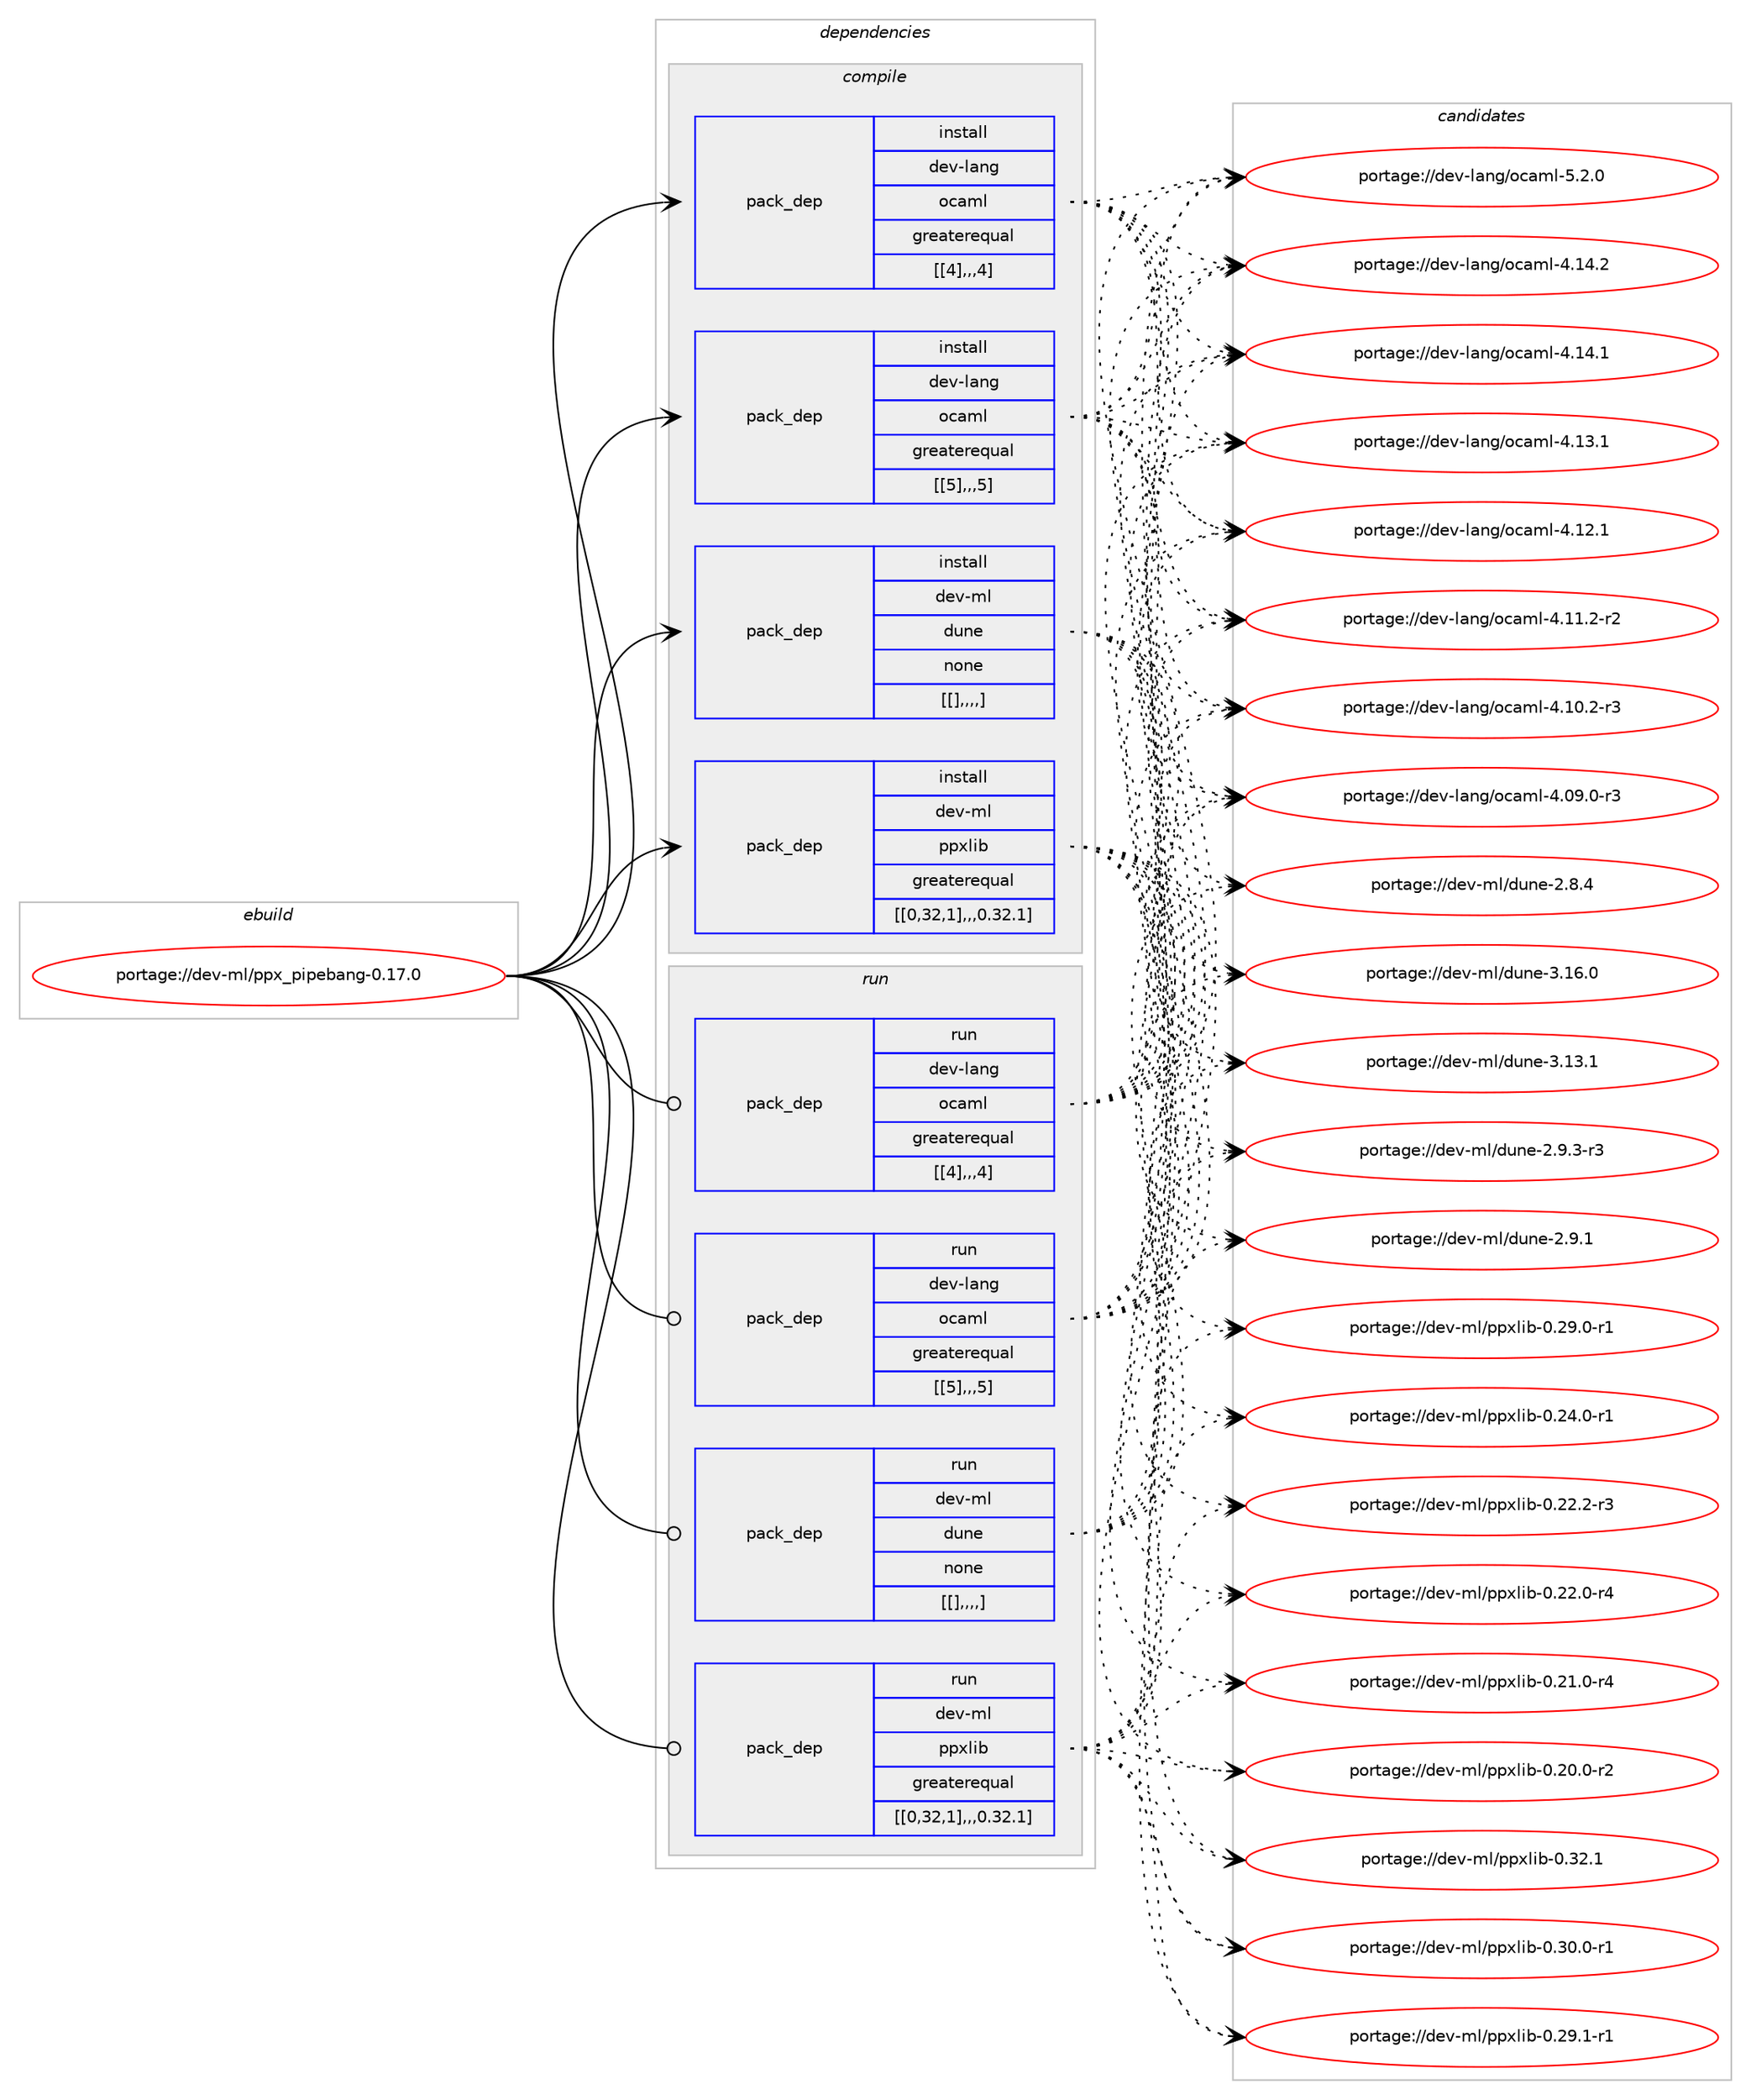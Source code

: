 digraph prolog {

# *************
# Graph options
# *************

newrank=true;
concentrate=true;
compound=true;
graph [rankdir=LR,fontname=Helvetica,fontsize=10,ranksep=1.5];#, ranksep=2.5, nodesep=0.2];
edge  [arrowhead=vee];
node  [fontname=Helvetica,fontsize=10];

# **********
# The ebuild
# **********

subgraph cluster_leftcol {
color=gray;
label=<<i>ebuild</i>>;
id [label="portage://dev-ml/ppx_pipebang-0.17.0", color=red, width=4, href="../dev-ml/ppx_pipebang-0.17.0.svg"];
}

# ****************
# The dependencies
# ****************

subgraph cluster_midcol {
color=gray;
label=<<i>dependencies</i>>;
subgraph cluster_compile {
fillcolor="#eeeeee";
style=filled;
label=<<i>compile</i>>;
subgraph pack93242 {
dependency125185 [label=<<TABLE BORDER="0" CELLBORDER="1" CELLSPACING="0" CELLPADDING="4" WIDTH="220"><TR><TD ROWSPAN="6" CELLPADDING="30">pack_dep</TD></TR><TR><TD WIDTH="110">install</TD></TR><TR><TD>dev-lang</TD></TR><TR><TD>ocaml</TD></TR><TR><TD>greaterequal</TD></TR><TR><TD>[[4],,,4]</TD></TR></TABLE>>, shape=none, color=blue];
}
id:e -> dependency125185:w [weight=20,style="solid",arrowhead="vee"];
subgraph pack93243 {
dependency125186 [label=<<TABLE BORDER="0" CELLBORDER="1" CELLSPACING="0" CELLPADDING="4" WIDTH="220"><TR><TD ROWSPAN="6" CELLPADDING="30">pack_dep</TD></TR><TR><TD WIDTH="110">install</TD></TR><TR><TD>dev-lang</TD></TR><TR><TD>ocaml</TD></TR><TR><TD>greaterequal</TD></TR><TR><TD>[[5],,,5]</TD></TR></TABLE>>, shape=none, color=blue];
}
id:e -> dependency125186:w [weight=20,style="solid",arrowhead="vee"];
subgraph pack93244 {
dependency125187 [label=<<TABLE BORDER="0" CELLBORDER="1" CELLSPACING="0" CELLPADDING="4" WIDTH="220"><TR><TD ROWSPAN="6" CELLPADDING="30">pack_dep</TD></TR><TR><TD WIDTH="110">install</TD></TR><TR><TD>dev-ml</TD></TR><TR><TD>dune</TD></TR><TR><TD>none</TD></TR><TR><TD>[[],,,,]</TD></TR></TABLE>>, shape=none, color=blue];
}
id:e -> dependency125187:w [weight=20,style="solid",arrowhead="vee"];
subgraph pack93245 {
dependency125188 [label=<<TABLE BORDER="0" CELLBORDER="1" CELLSPACING="0" CELLPADDING="4" WIDTH="220"><TR><TD ROWSPAN="6" CELLPADDING="30">pack_dep</TD></TR><TR><TD WIDTH="110">install</TD></TR><TR><TD>dev-ml</TD></TR><TR><TD>ppxlib</TD></TR><TR><TD>greaterequal</TD></TR><TR><TD>[[0,32,1],,,0.32.1]</TD></TR></TABLE>>, shape=none, color=blue];
}
id:e -> dependency125188:w [weight=20,style="solid",arrowhead="vee"];
}
subgraph cluster_compileandrun {
fillcolor="#eeeeee";
style=filled;
label=<<i>compile and run</i>>;
}
subgraph cluster_run {
fillcolor="#eeeeee";
style=filled;
label=<<i>run</i>>;
subgraph pack93246 {
dependency125189 [label=<<TABLE BORDER="0" CELLBORDER="1" CELLSPACING="0" CELLPADDING="4" WIDTH="220"><TR><TD ROWSPAN="6" CELLPADDING="30">pack_dep</TD></TR><TR><TD WIDTH="110">run</TD></TR><TR><TD>dev-lang</TD></TR><TR><TD>ocaml</TD></TR><TR><TD>greaterequal</TD></TR><TR><TD>[[4],,,4]</TD></TR></TABLE>>, shape=none, color=blue];
}
id:e -> dependency125189:w [weight=20,style="solid",arrowhead="odot"];
subgraph pack93247 {
dependency125190 [label=<<TABLE BORDER="0" CELLBORDER="1" CELLSPACING="0" CELLPADDING="4" WIDTH="220"><TR><TD ROWSPAN="6" CELLPADDING="30">pack_dep</TD></TR><TR><TD WIDTH="110">run</TD></TR><TR><TD>dev-lang</TD></TR><TR><TD>ocaml</TD></TR><TR><TD>greaterequal</TD></TR><TR><TD>[[5],,,5]</TD></TR></TABLE>>, shape=none, color=blue];
}
id:e -> dependency125190:w [weight=20,style="solid",arrowhead="odot"];
subgraph pack93248 {
dependency125191 [label=<<TABLE BORDER="0" CELLBORDER="1" CELLSPACING="0" CELLPADDING="4" WIDTH="220"><TR><TD ROWSPAN="6" CELLPADDING="30">pack_dep</TD></TR><TR><TD WIDTH="110">run</TD></TR><TR><TD>dev-ml</TD></TR><TR><TD>dune</TD></TR><TR><TD>none</TD></TR><TR><TD>[[],,,,]</TD></TR></TABLE>>, shape=none, color=blue];
}
id:e -> dependency125191:w [weight=20,style="solid",arrowhead="odot"];
subgraph pack93249 {
dependency125192 [label=<<TABLE BORDER="0" CELLBORDER="1" CELLSPACING="0" CELLPADDING="4" WIDTH="220"><TR><TD ROWSPAN="6" CELLPADDING="30">pack_dep</TD></TR><TR><TD WIDTH="110">run</TD></TR><TR><TD>dev-ml</TD></TR><TR><TD>ppxlib</TD></TR><TR><TD>greaterequal</TD></TR><TR><TD>[[0,32,1],,,0.32.1]</TD></TR></TABLE>>, shape=none, color=blue];
}
id:e -> dependency125192:w [weight=20,style="solid",arrowhead="odot"];
}
}

# **************
# The candidates
# **************

subgraph cluster_choices {
rank=same;
color=gray;
label=<<i>candidates</i>>;

subgraph choice93242 {
color=black;
nodesep=1;
choice1001011184510897110103471119997109108455346504648 [label="portage://dev-lang/ocaml-5.2.0", color=red, width=4,href="../dev-lang/ocaml-5.2.0.svg"];
choice100101118451089711010347111999710910845524649524650 [label="portage://dev-lang/ocaml-4.14.2", color=red, width=4,href="../dev-lang/ocaml-4.14.2.svg"];
choice100101118451089711010347111999710910845524649524649 [label="portage://dev-lang/ocaml-4.14.1", color=red, width=4,href="../dev-lang/ocaml-4.14.1.svg"];
choice100101118451089711010347111999710910845524649514649 [label="portage://dev-lang/ocaml-4.13.1", color=red, width=4,href="../dev-lang/ocaml-4.13.1.svg"];
choice100101118451089711010347111999710910845524649504649 [label="portage://dev-lang/ocaml-4.12.1", color=red, width=4,href="../dev-lang/ocaml-4.12.1.svg"];
choice1001011184510897110103471119997109108455246494946504511450 [label="portage://dev-lang/ocaml-4.11.2-r2", color=red, width=4,href="../dev-lang/ocaml-4.11.2-r2.svg"];
choice1001011184510897110103471119997109108455246494846504511451 [label="portage://dev-lang/ocaml-4.10.2-r3", color=red, width=4,href="../dev-lang/ocaml-4.10.2-r3.svg"];
choice1001011184510897110103471119997109108455246485746484511451 [label="portage://dev-lang/ocaml-4.09.0-r3", color=red, width=4,href="../dev-lang/ocaml-4.09.0-r3.svg"];
dependency125185:e -> choice1001011184510897110103471119997109108455346504648:w [style=dotted,weight="100"];
dependency125185:e -> choice100101118451089711010347111999710910845524649524650:w [style=dotted,weight="100"];
dependency125185:e -> choice100101118451089711010347111999710910845524649524649:w [style=dotted,weight="100"];
dependency125185:e -> choice100101118451089711010347111999710910845524649514649:w [style=dotted,weight="100"];
dependency125185:e -> choice100101118451089711010347111999710910845524649504649:w [style=dotted,weight="100"];
dependency125185:e -> choice1001011184510897110103471119997109108455246494946504511450:w [style=dotted,weight="100"];
dependency125185:e -> choice1001011184510897110103471119997109108455246494846504511451:w [style=dotted,weight="100"];
dependency125185:e -> choice1001011184510897110103471119997109108455246485746484511451:w [style=dotted,weight="100"];
}
subgraph choice93243 {
color=black;
nodesep=1;
choice1001011184510897110103471119997109108455346504648 [label="portage://dev-lang/ocaml-5.2.0", color=red, width=4,href="../dev-lang/ocaml-5.2.0.svg"];
choice100101118451089711010347111999710910845524649524650 [label="portage://dev-lang/ocaml-4.14.2", color=red, width=4,href="../dev-lang/ocaml-4.14.2.svg"];
choice100101118451089711010347111999710910845524649524649 [label="portage://dev-lang/ocaml-4.14.1", color=red, width=4,href="../dev-lang/ocaml-4.14.1.svg"];
choice100101118451089711010347111999710910845524649514649 [label="portage://dev-lang/ocaml-4.13.1", color=red, width=4,href="../dev-lang/ocaml-4.13.1.svg"];
choice100101118451089711010347111999710910845524649504649 [label="portage://dev-lang/ocaml-4.12.1", color=red, width=4,href="../dev-lang/ocaml-4.12.1.svg"];
choice1001011184510897110103471119997109108455246494946504511450 [label="portage://dev-lang/ocaml-4.11.2-r2", color=red, width=4,href="../dev-lang/ocaml-4.11.2-r2.svg"];
choice1001011184510897110103471119997109108455246494846504511451 [label="portage://dev-lang/ocaml-4.10.2-r3", color=red, width=4,href="../dev-lang/ocaml-4.10.2-r3.svg"];
choice1001011184510897110103471119997109108455246485746484511451 [label="portage://dev-lang/ocaml-4.09.0-r3", color=red, width=4,href="../dev-lang/ocaml-4.09.0-r3.svg"];
dependency125186:e -> choice1001011184510897110103471119997109108455346504648:w [style=dotted,weight="100"];
dependency125186:e -> choice100101118451089711010347111999710910845524649524650:w [style=dotted,weight="100"];
dependency125186:e -> choice100101118451089711010347111999710910845524649524649:w [style=dotted,weight="100"];
dependency125186:e -> choice100101118451089711010347111999710910845524649514649:w [style=dotted,weight="100"];
dependency125186:e -> choice100101118451089711010347111999710910845524649504649:w [style=dotted,weight="100"];
dependency125186:e -> choice1001011184510897110103471119997109108455246494946504511450:w [style=dotted,weight="100"];
dependency125186:e -> choice1001011184510897110103471119997109108455246494846504511451:w [style=dotted,weight="100"];
dependency125186:e -> choice1001011184510897110103471119997109108455246485746484511451:w [style=dotted,weight="100"];
}
subgraph choice93244 {
color=black;
nodesep=1;
choice100101118451091084710011711010145514649544648 [label="portage://dev-ml/dune-3.16.0", color=red, width=4,href="../dev-ml/dune-3.16.0.svg"];
choice100101118451091084710011711010145514649514649 [label="portage://dev-ml/dune-3.13.1", color=red, width=4,href="../dev-ml/dune-3.13.1.svg"];
choice10010111845109108471001171101014550465746514511451 [label="portage://dev-ml/dune-2.9.3-r3", color=red, width=4,href="../dev-ml/dune-2.9.3-r3.svg"];
choice1001011184510910847100117110101455046574649 [label="portage://dev-ml/dune-2.9.1", color=red, width=4,href="../dev-ml/dune-2.9.1.svg"];
choice1001011184510910847100117110101455046564652 [label="portage://dev-ml/dune-2.8.4", color=red, width=4,href="../dev-ml/dune-2.8.4.svg"];
dependency125187:e -> choice100101118451091084710011711010145514649544648:w [style=dotted,weight="100"];
dependency125187:e -> choice100101118451091084710011711010145514649514649:w [style=dotted,weight="100"];
dependency125187:e -> choice10010111845109108471001171101014550465746514511451:w [style=dotted,weight="100"];
dependency125187:e -> choice1001011184510910847100117110101455046574649:w [style=dotted,weight="100"];
dependency125187:e -> choice1001011184510910847100117110101455046564652:w [style=dotted,weight="100"];
}
subgraph choice93245 {
color=black;
nodesep=1;
choice10010111845109108471121121201081059845484651504649 [label="portage://dev-ml/ppxlib-0.32.1", color=red, width=4,href="../dev-ml/ppxlib-0.32.1.svg"];
choice100101118451091084711211212010810598454846514846484511449 [label="portage://dev-ml/ppxlib-0.30.0-r1", color=red, width=4,href="../dev-ml/ppxlib-0.30.0-r1.svg"];
choice100101118451091084711211212010810598454846505746494511449 [label="portage://dev-ml/ppxlib-0.29.1-r1", color=red, width=4,href="../dev-ml/ppxlib-0.29.1-r1.svg"];
choice100101118451091084711211212010810598454846505746484511449 [label="portage://dev-ml/ppxlib-0.29.0-r1", color=red, width=4,href="../dev-ml/ppxlib-0.29.0-r1.svg"];
choice100101118451091084711211212010810598454846505246484511449 [label="portage://dev-ml/ppxlib-0.24.0-r1", color=red, width=4,href="../dev-ml/ppxlib-0.24.0-r1.svg"];
choice100101118451091084711211212010810598454846505046504511451 [label="portage://dev-ml/ppxlib-0.22.2-r3", color=red, width=4,href="../dev-ml/ppxlib-0.22.2-r3.svg"];
choice100101118451091084711211212010810598454846505046484511452 [label="portage://dev-ml/ppxlib-0.22.0-r4", color=red, width=4,href="../dev-ml/ppxlib-0.22.0-r4.svg"];
choice100101118451091084711211212010810598454846504946484511452 [label="portage://dev-ml/ppxlib-0.21.0-r4", color=red, width=4,href="../dev-ml/ppxlib-0.21.0-r4.svg"];
choice100101118451091084711211212010810598454846504846484511450 [label="portage://dev-ml/ppxlib-0.20.0-r2", color=red, width=4,href="../dev-ml/ppxlib-0.20.0-r2.svg"];
dependency125188:e -> choice10010111845109108471121121201081059845484651504649:w [style=dotted,weight="100"];
dependency125188:e -> choice100101118451091084711211212010810598454846514846484511449:w [style=dotted,weight="100"];
dependency125188:e -> choice100101118451091084711211212010810598454846505746494511449:w [style=dotted,weight="100"];
dependency125188:e -> choice100101118451091084711211212010810598454846505746484511449:w [style=dotted,weight="100"];
dependency125188:e -> choice100101118451091084711211212010810598454846505246484511449:w [style=dotted,weight="100"];
dependency125188:e -> choice100101118451091084711211212010810598454846505046504511451:w [style=dotted,weight="100"];
dependency125188:e -> choice100101118451091084711211212010810598454846505046484511452:w [style=dotted,weight="100"];
dependency125188:e -> choice100101118451091084711211212010810598454846504946484511452:w [style=dotted,weight="100"];
dependency125188:e -> choice100101118451091084711211212010810598454846504846484511450:w [style=dotted,weight="100"];
}
subgraph choice93246 {
color=black;
nodesep=1;
choice1001011184510897110103471119997109108455346504648 [label="portage://dev-lang/ocaml-5.2.0", color=red, width=4,href="../dev-lang/ocaml-5.2.0.svg"];
choice100101118451089711010347111999710910845524649524650 [label="portage://dev-lang/ocaml-4.14.2", color=red, width=4,href="../dev-lang/ocaml-4.14.2.svg"];
choice100101118451089711010347111999710910845524649524649 [label="portage://dev-lang/ocaml-4.14.1", color=red, width=4,href="../dev-lang/ocaml-4.14.1.svg"];
choice100101118451089711010347111999710910845524649514649 [label="portage://dev-lang/ocaml-4.13.1", color=red, width=4,href="../dev-lang/ocaml-4.13.1.svg"];
choice100101118451089711010347111999710910845524649504649 [label="portage://dev-lang/ocaml-4.12.1", color=red, width=4,href="../dev-lang/ocaml-4.12.1.svg"];
choice1001011184510897110103471119997109108455246494946504511450 [label="portage://dev-lang/ocaml-4.11.2-r2", color=red, width=4,href="../dev-lang/ocaml-4.11.2-r2.svg"];
choice1001011184510897110103471119997109108455246494846504511451 [label="portage://dev-lang/ocaml-4.10.2-r3", color=red, width=4,href="../dev-lang/ocaml-4.10.2-r3.svg"];
choice1001011184510897110103471119997109108455246485746484511451 [label="portage://dev-lang/ocaml-4.09.0-r3", color=red, width=4,href="../dev-lang/ocaml-4.09.0-r3.svg"];
dependency125189:e -> choice1001011184510897110103471119997109108455346504648:w [style=dotted,weight="100"];
dependency125189:e -> choice100101118451089711010347111999710910845524649524650:w [style=dotted,weight="100"];
dependency125189:e -> choice100101118451089711010347111999710910845524649524649:w [style=dotted,weight="100"];
dependency125189:e -> choice100101118451089711010347111999710910845524649514649:w [style=dotted,weight="100"];
dependency125189:e -> choice100101118451089711010347111999710910845524649504649:w [style=dotted,weight="100"];
dependency125189:e -> choice1001011184510897110103471119997109108455246494946504511450:w [style=dotted,weight="100"];
dependency125189:e -> choice1001011184510897110103471119997109108455246494846504511451:w [style=dotted,weight="100"];
dependency125189:e -> choice1001011184510897110103471119997109108455246485746484511451:w [style=dotted,weight="100"];
}
subgraph choice93247 {
color=black;
nodesep=1;
choice1001011184510897110103471119997109108455346504648 [label="portage://dev-lang/ocaml-5.2.0", color=red, width=4,href="../dev-lang/ocaml-5.2.0.svg"];
choice100101118451089711010347111999710910845524649524650 [label="portage://dev-lang/ocaml-4.14.2", color=red, width=4,href="../dev-lang/ocaml-4.14.2.svg"];
choice100101118451089711010347111999710910845524649524649 [label="portage://dev-lang/ocaml-4.14.1", color=red, width=4,href="../dev-lang/ocaml-4.14.1.svg"];
choice100101118451089711010347111999710910845524649514649 [label="portage://dev-lang/ocaml-4.13.1", color=red, width=4,href="../dev-lang/ocaml-4.13.1.svg"];
choice100101118451089711010347111999710910845524649504649 [label="portage://dev-lang/ocaml-4.12.1", color=red, width=4,href="../dev-lang/ocaml-4.12.1.svg"];
choice1001011184510897110103471119997109108455246494946504511450 [label="portage://dev-lang/ocaml-4.11.2-r2", color=red, width=4,href="../dev-lang/ocaml-4.11.2-r2.svg"];
choice1001011184510897110103471119997109108455246494846504511451 [label="portage://dev-lang/ocaml-4.10.2-r3", color=red, width=4,href="../dev-lang/ocaml-4.10.2-r3.svg"];
choice1001011184510897110103471119997109108455246485746484511451 [label="portage://dev-lang/ocaml-4.09.0-r3", color=red, width=4,href="../dev-lang/ocaml-4.09.0-r3.svg"];
dependency125190:e -> choice1001011184510897110103471119997109108455346504648:w [style=dotted,weight="100"];
dependency125190:e -> choice100101118451089711010347111999710910845524649524650:w [style=dotted,weight="100"];
dependency125190:e -> choice100101118451089711010347111999710910845524649524649:w [style=dotted,weight="100"];
dependency125190:e -> choice100101118451089711010347111999710910845524649514649:w [style=dotted,weight="100"];
dependency125190:e -> choice100101118451089711010347111999710910845524649504649:w [style=dotted,weight="100"];
dependency125190:e -> choice1001011184510897110103471119997109108455246494946504511450:w [style=dotted,weight="100"];
dependency125190:e -> choice1001011184510897110103471119997109108455246494846504511451:w [style=dotted,weight="100"];
dependency125190:e -> choice1001011184510897110103471119997109108455246485746484511451:w [style=dotted,weight="100"];
}
subgraph choice93248 {
color=black;
nodesep=1;
choice100101118451091084710011711010145514649544648 [label="portage://dev-ml/dune-3.16.0", color=red, width=4,href="../dev-ml/dune-3.16.0.svg"];
choice100101118451091084710011711010145514649514649 [label="portage://dev-ml/dune-3.13.1", color=red, width=4,href="../dev-ml/dune-3.13.1.svg"];
choice10010111845109108471001171101014550465746514511451 [label="portage://dev-ml/dune-2.9.3-r3", color=red, width=4,href="../dev-ml/dune-2.9.3-r3.svg"];
choice1001011184510910847100117110101455046574649 [label="portage://dev-ml/dune-2.9.1", color=red, width=4,href="../dev-ml/dune-2.9.1.svg"];
choice1001011184510910847100117110101455046564652 [label="portage://dev-ml/dune-2.8.4", color=red, width=4,href="../dev-ml/dune-2.8.4.svg"];
dependency125191:e -> choice100101118451091084710011711010145514649544648:w [style=dotted,weight="100"];
dependency125191:e -> choice100101118451091084710011711010145514649514649:w [style=dotted,weight="100"];
dependency125191:e -> choice10010111845109108471001171101014550465746514511451:w [style=dotted,weight="100"];
dependency125191:e -> choice1001011184510910847100117110101455046574649:w [style=dotted,weight="100"];
dependency125191:e -> choice1001011184510910847100117110101455046564652:w [style=dotted,weight="100"];
}
subgraph choice93249 {
color=black;
nodesep=1;
choice10010111845109108471121121201081059845484651504649 [label="portage://dev-ml/ppxlib-0.32.1", color=red, width=4,href="../dev-ml/ppxlib-0.32.1.svg"];
choice100101118451091084711211212010810598454846514846484511449 [label="portage://dev-ml/ppxlib-0.30.0-r1", color=red, width=4,href="../dev-ml/ppxlib-0.30.0-r1.svg"];
choice100101118451091084711211212010810598454846505746494511449 [label="portage://dev-ml/ppxlib-0.29.1-r1", color=red, width=4,href="../dev-ml/ppxlib-0.29.1-r1.svg"];
choice100101118451091084711211212010810598454846505746484511449 [label="portage://dev-ml/ppxlib-0.29.0-r1", color=red, width=4,href="../dev-ml/ppxlib-0.29.0-r1.svg"];
choice100101118451091084711211212010810598454846505246484511449 [label="portage://dev-ml/ppxlib-0.24.0-r1", color=red, width=4,href="../dev-ml/ppxlib-0.24.0-r1.svg"];
choice100101118451091084711211212010810598454846505046504511451 [label="portage://dev-ml/ppxlib-0.22.2-r3", color=red, width=4,href="../dev-ml/ppxlib-0.22.2-r3.svg"];
choice100101118451091084711211212010810598454846505046484511452 [label="portage://dev-ml/ppxlib-0.22.0-r4", color=red, width=4,href="../dev-ml/ppxlib-0.22.0-r4.svg"];
choice100101118451091084711211212010810598454846504946484511452 [label="portage://dev-ml/ppxlib-0.21.0-r4", color=red, width=4,href="../dev-ml/ppxlib-0.21.0-r4.svg"];
choice100101118451091084711211212010810598454846504846484511450 [label="portage://dev-ml/ppxlib-0.20.0-r2", color=red, width=4,href="../dev-ml/ppxlib-0.20.0-r2.svg"];
dependency125192:e -> choice10010111845109108471121121201081059845484651504649:w [style=dotted,weight="100"];
dependency125192:e -> choice100101118451091084711211212010810598454846514846484511449:w [style=dotted,weight="100"];
dependency125192:e -> choice100101118451091084711211212010810598454846505746494511449:w [style=dotted,weight="100"];
dependency125192:e -> choice100101118451091084711211212010810598454846505746484511449:w [style=dotted,weight="100"];
dependency125192:e -> choice100101118451091084711211212010810598454846505246484511449:w [style=dotted,weight="100"];
dependency125192:e -> choice100101118451091084711211212010810598454846505046504511451:w [style=dotted,weight="100"];
dependency125192:e -> choice100101118451091084711211212010810598454846505046484511452:w [style=dotted,weight="100"];
dependency125192:e -> choice100101118451091084711211212010810598454846504946484511452:w [style=dotted,weight="100"];
dependency125192:e -> choice100101118451091084711211212010810598454846504846484511450:w [style=dotted,weight="100"];
}
}

}
